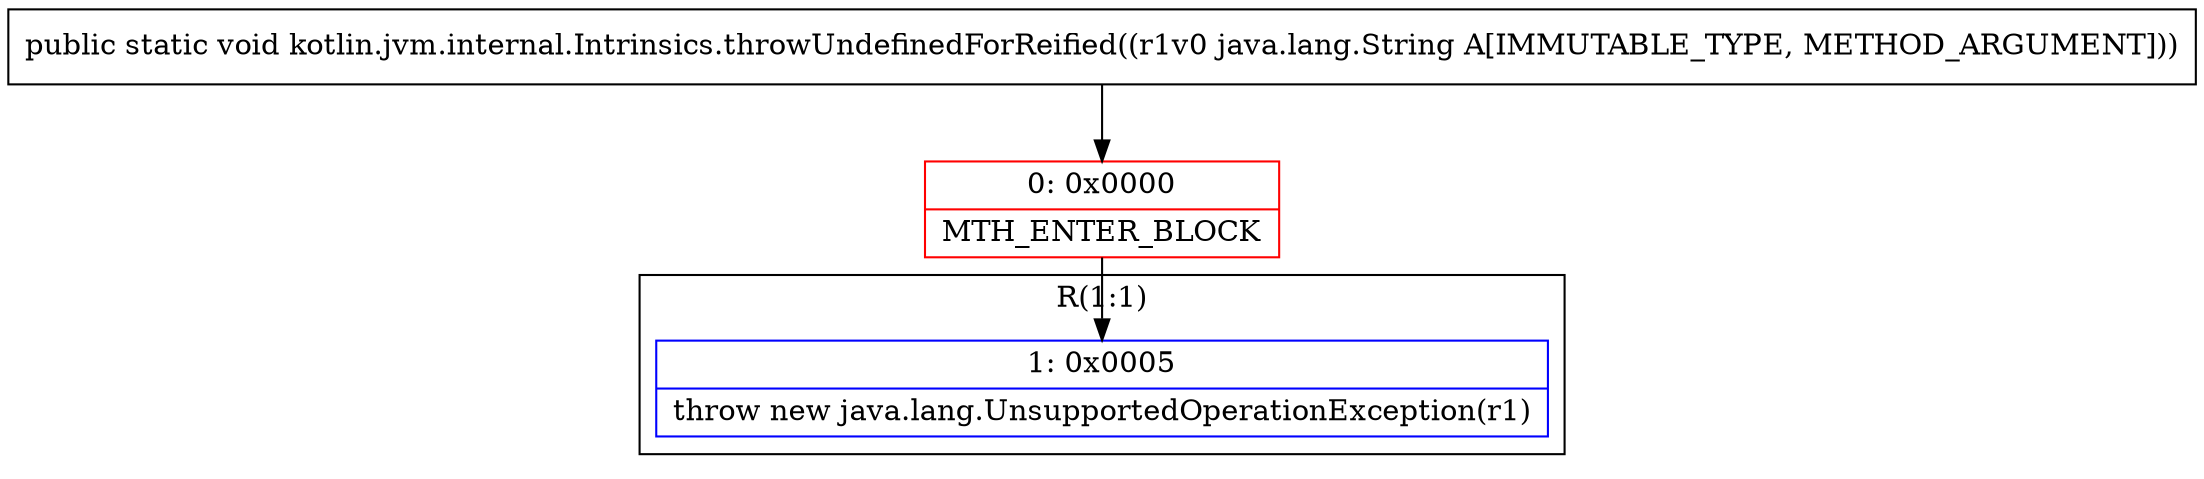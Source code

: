 digraph "CFG forkotlin.jvm.internal.Intrinsics.throwUndefinedForReified(Ljava\/lang\/String;)V" {
subgraph cluster_Region_901480571 {
label = "R(1:1)";
node [shape=record,color=blue];
Node_1 [shape=record,label="{1\:\ 0x0005|throw new java.lang.UnsupportedOperationException(r1)\l}"];
}
Node_0 [shape=record,color=red,label="{0\:\ 0x0000|MTH_ENTER_BLOCK\l}"];
MethodNode[shape=record,label="{public static void kotlin.jvm.internal.Intrinsics.throwUndefinedForReified((r1v0 java.lang.String A[IMMUTABLE_TYPE, METHOD_ARGUMENT])) }"];
MethodNode -> Node_0;
Node_0 -> Node_1;
}


